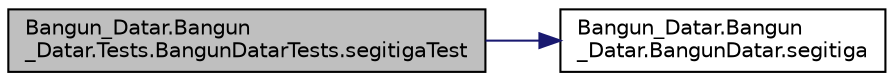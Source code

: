 digraph "Bangun_Datar.Bangun_Datar.Tests.BangunDatarTests.segitigaTest"
{
 // LATEX_PDF_SIZE
  edge [fontname="Helvetica",fontsize="10",labelfontname="Helvetica",labelfontsize="10"];
  node [fontname="Helvetica",fontsize="10",shape=record];
  rankdir="LR";
  Node1 [label="Bangun_Datar.Bangun\l_Datar.Tests.BangunDatarTests.segitigaTest",height=0.2,width=0.4,color="black", fillcolor="grey75", style="filled", fontcolor="black",tooltip=" "];
  Node1 -> Node2 [color="midnightblue",fontsize="10",style="solid",fontname="Helvetica"];
  Node2 [label="Bangun_Datar.Bangun\l_Datar.BangunDatar.segitiga",height=0.2,width=0.4,color="black", fillcolor="white", style="filled",URL="$class_bangun___datar_1_1_bangun___datar_1_1_bangun_datar.html#a5b2636f86ffe7b1ffb9a1cc9196b365c",tooltip=" "];
}

